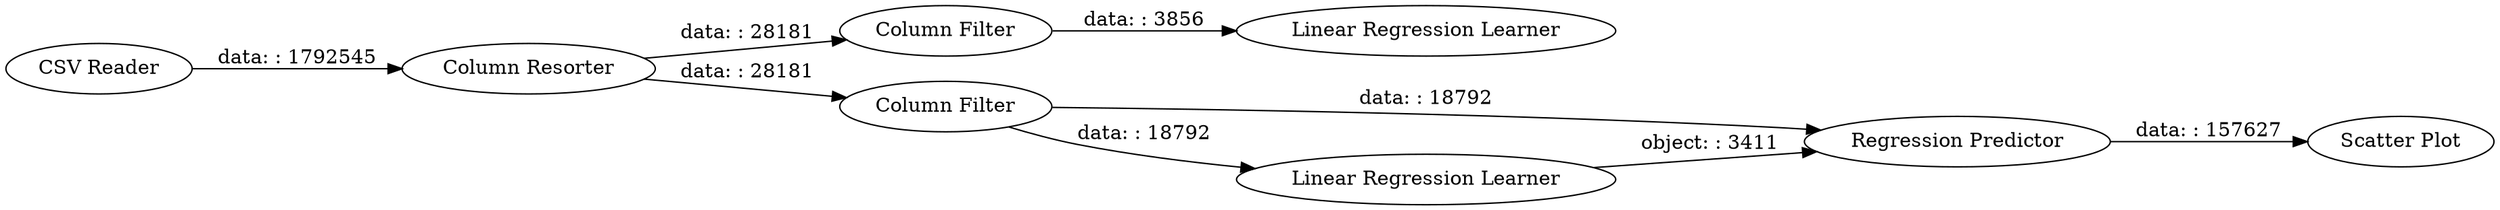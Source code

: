 digraph {
	"8179150106147022884_3" [label="Linear Regression Learner"]
	"8179150106147022884_9" [label="Regression Predictor"]
	"8179150106147022884_15" [label="CSV Reader"]
	"8179150106147022884_2" [label="Column Filter"]
	"8179150106147022884_14" [label="Column Filter"]
	"8179150106147022884_6" [label="Linear Regression Learner"]
	"8179150106147022884_12" [label="Scatter Plot"]
	"8179150106147022884_11" [label="Column Resorter"]
	"8179150106147022884_6" -> "8179150106147022884_9" [label="object: : 3411"]
	"8179150106147022884_2" -> "8179150106147022884_3" [label="data: : 3856"]
	"8179150106147022884_11" -> "8179150106147022884_2" [label="data: : 28181"]
	"8179150106147022884_15" -> "8179150106147022884_11" [label="data: : 1792545"]
	"8179150106147022884_14" -> "8179150106147022884_6" [label="data: : 18792"]
	"8179150106147022884_11" -> "8179150106147022884_14" [label="data: : 28181"]
	"8179150106147022884_14" -> "8179150106147022884_9" [label="data: : 18792"]
	"8179150106147022884_9" -> "8179150106147022884_12" [label="data: : 157627"]
	rankdir=LR
}
